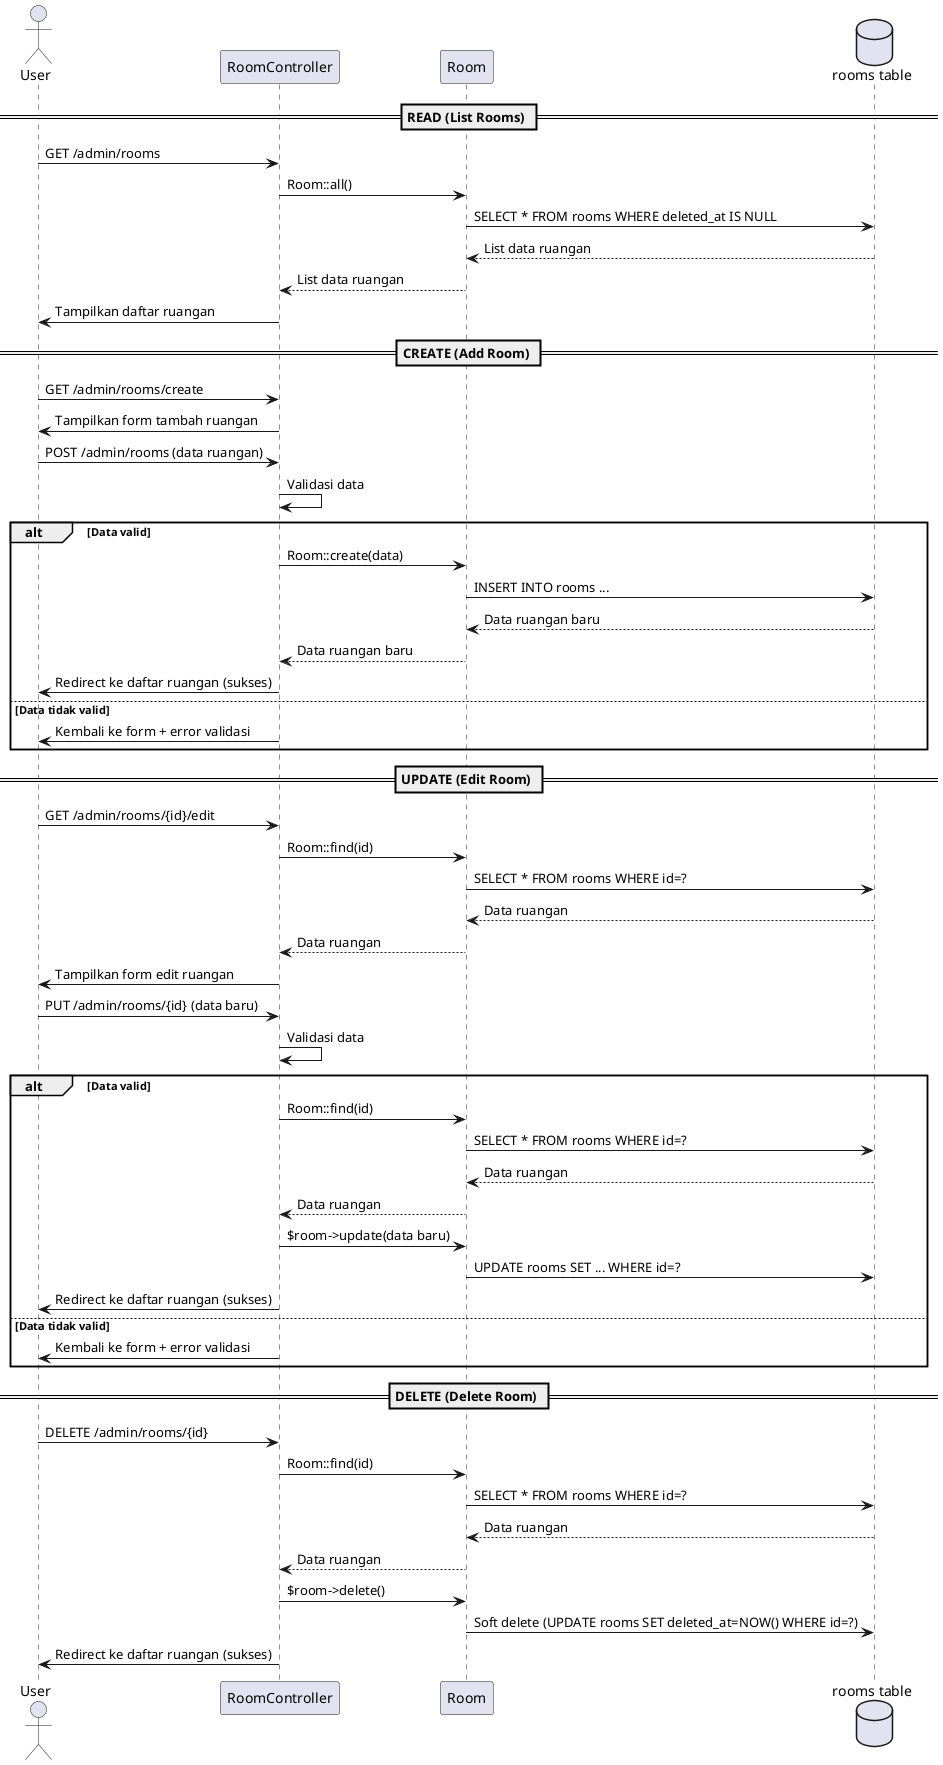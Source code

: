 @startuml Sequence Diagram - CRUD Master Ruangan

actor User
participant "RoomController" as Controller
participant "Room" as Model
database "rooms table" as DB

== READ (List Rooms) ==
User -> Controller : GET /admin/rooms
Controller -> Model : Room::all()
Model -> DB : SELECT * FROM rooms WHERE deleted_at IS NULL
DB --> Model : List data ruangan
Model --> Controller : List data ruangan
Controller -> User : Tampilkan daftar ruangan

== CREATE (Add Room) ==
User -> Controller : GET /admin/rooms/create
Controller -> User : Tampilkan form tambah ruangan

User -> Controller : POST /admin/rooms (data ruangan)
Controller -> Controller : Validasi data
alt Data valid
    Controller -> Model : Room::create(data)
    Model -> DB : INSERT INTO rooms ...
    DB --> Model : Data ruangan baru
    Model --> Controller : Data ruangan baru
    Controller -> User : Redirect ke daftar ruangan (sukses)
else Data tidak valid
    Controller -> User : Kembali ke form + error validasi
end

== UPDATE (Edit Room) ==
User -> Controller : GET /admin/rooms/{id}/edit
Controller -> Model : Room::find(id)
Model -> DB : SELECT * FROM rooms WHERE id=?
DB --> Model : Data ruangan
Model --> Controller : Data ruangan
Controller -> User : Tampilkan form edit ruangan

User -> Controller : PUT /admin/rooms/{id} (data baru)
Controller -> Controller : Validasi data
alt Data valid
    Controller -> Model : Room::find(id)
    Model -> DB : SELECT * FROM rooms WHERE id=?
    DB --> Model : Data ruangan
    Model --> Controller : Data ruangan
    Controller -> Model : $room->update(data baru)
    Model -> DB : UPDATE rooms SET ... WHERE id=?
    Controller -> User : Redirect ke daftar ruangan (sukses)
else Data tidak valid
    Controller -> User : Kembali ke form + error validasi
end

== DELETE (Delete Room) ==
User -> Controller : DELETE /admin/rooms/{id}
Controller -> Model : Room::find(id)
Model -> DB : SELECT * FROM rooms WHERE id=?
DB --> Model : Data ruangan
Model --> Controller : Data ruangan
Controller -> Model : $room->delete()
Model -> DB : Soft delete (UPDATE rooms SET deleted_at=NOW() WHERE id=?)
Controller -> User : Redirect ke daftar ruangan (sukses)

@enduml
